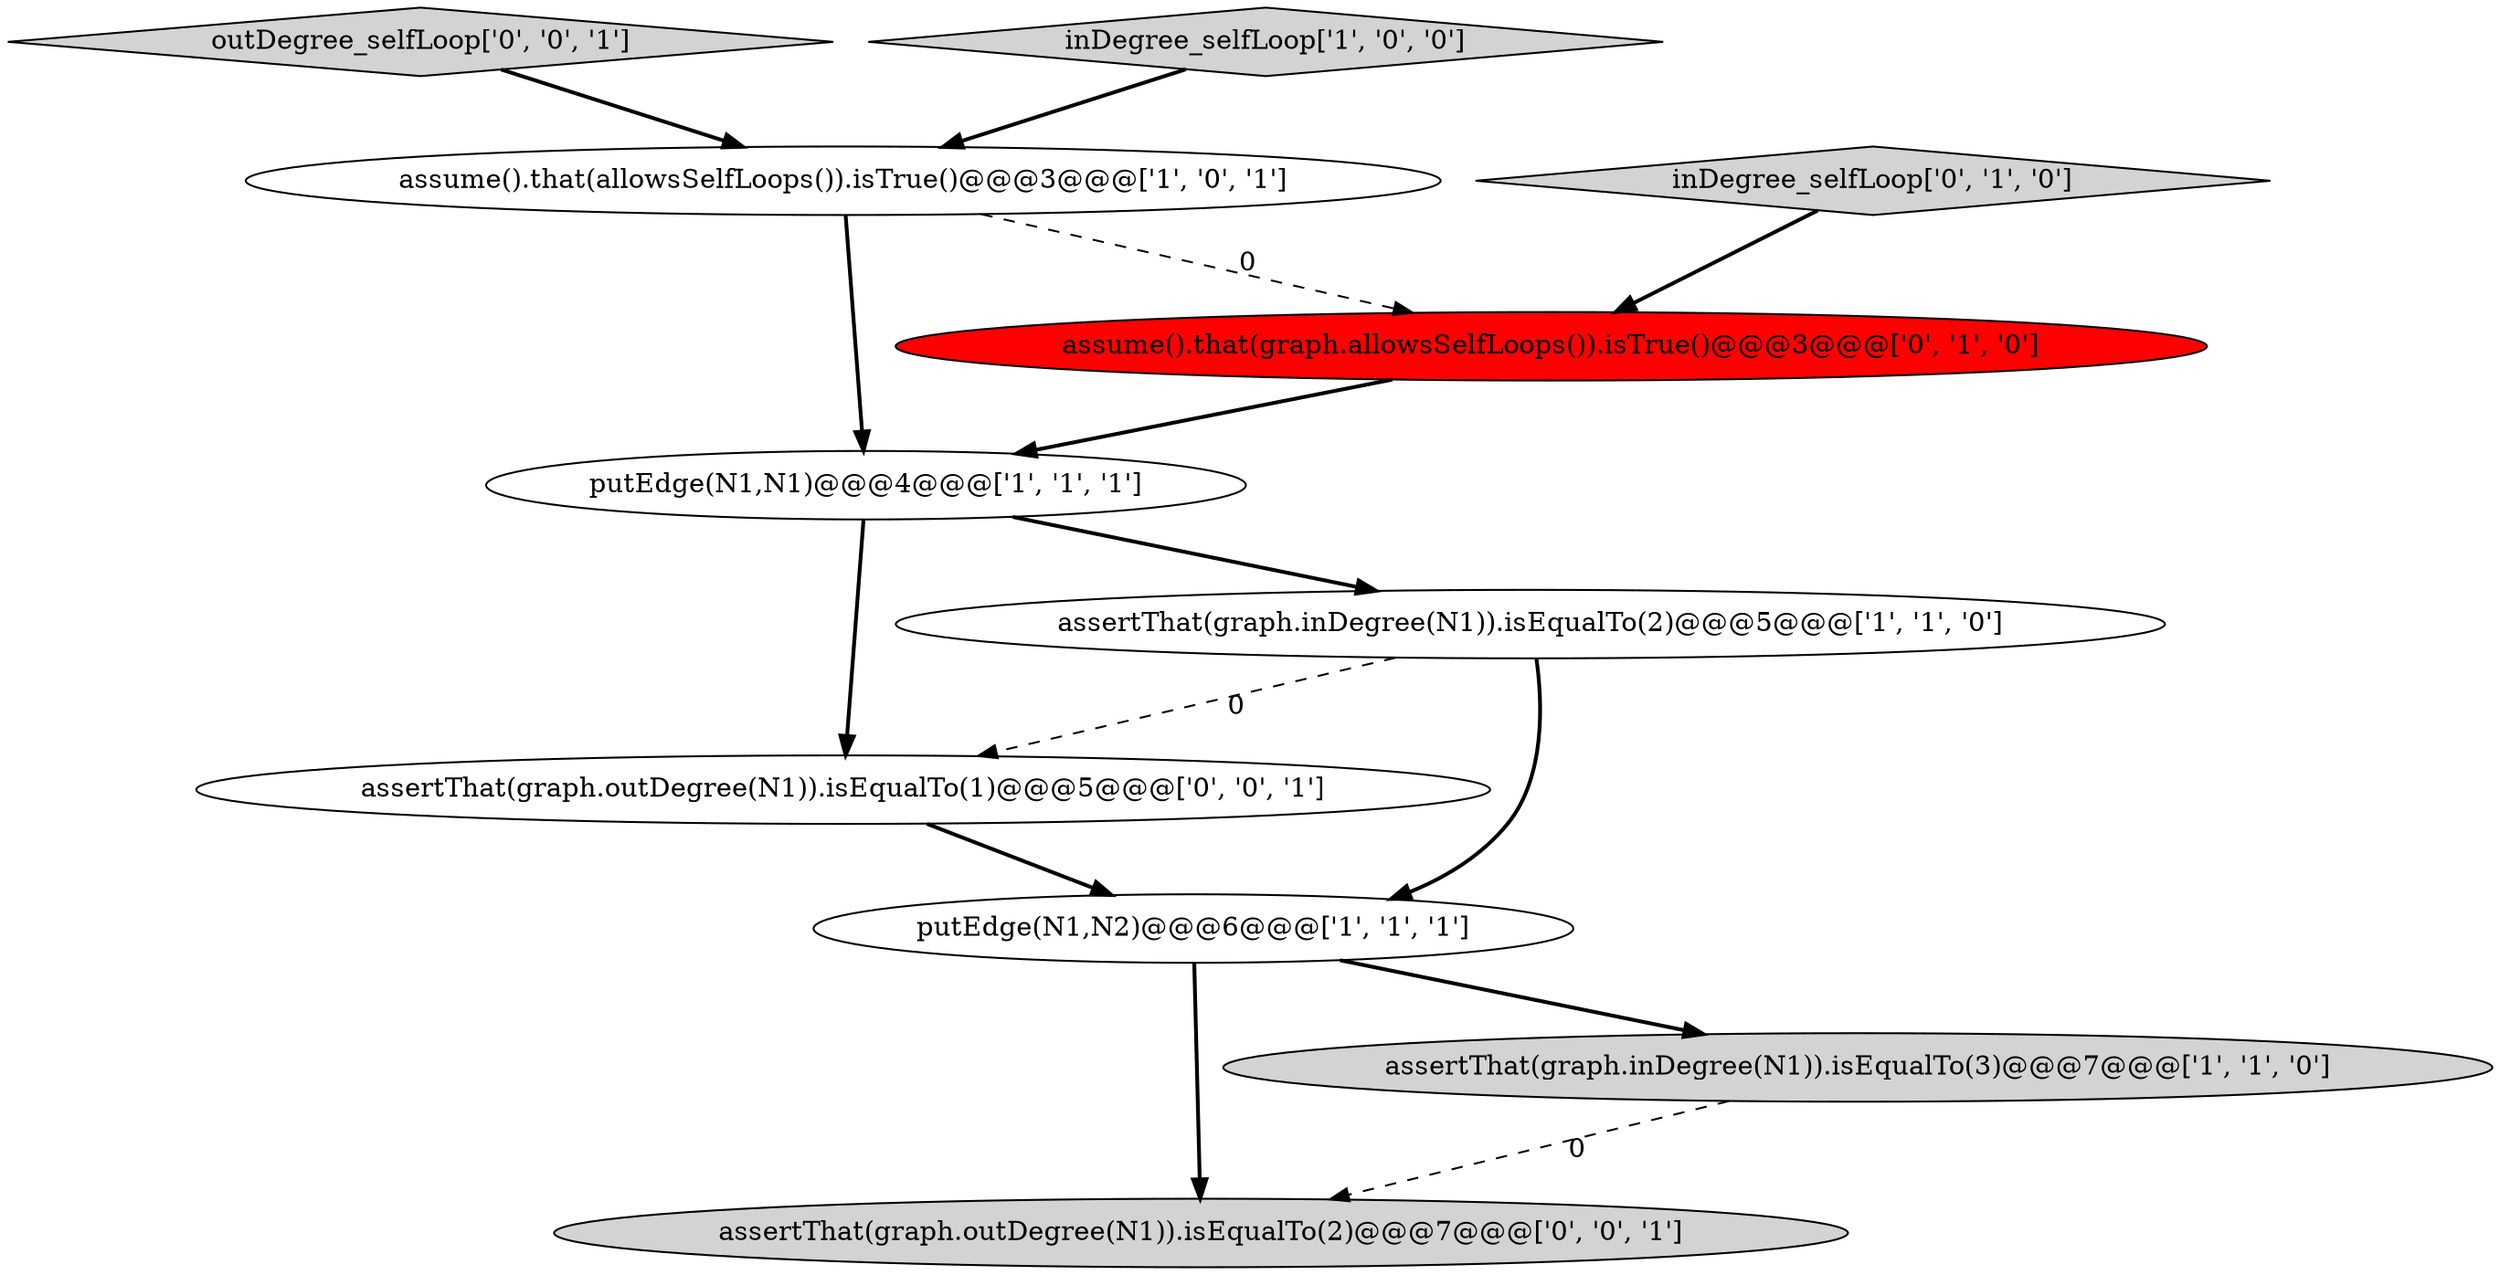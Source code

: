 digraph {
10 [style = filled, label = "outDegree_selfLoop['0', '0', '1']", fillcolor = lightgray, shape = diamond image = "AAA0AAABBB3BBB"];
0 [style = filled, label = "inDegree_selfLoop['1', '0', '0']", fillcolor = lightgray, shape = diamond image = "AAA0AAABBB1BBB"];
6 [style = filled, label = "inDegree_selfLoop['0', '1', '0']", fillcolor = lightgray, shape = diamond image = "AAA0AAABBB2BBB"];
7 [style = filled, label = "assume().that(graph.allowsSelfLoops()).isTrue()@@@3@@@['0', '1', '0']", fillcolor = red, shape = ellipse image = "AAA1AAABBB2BBB"];
5 [style = filled, label = "putEdge(N1,N2)@@@6@@@['1', '1', '1']", fillcolor = white, shape = ellipse image = "AAA0AAABBB1BBB"];
9 [style = filled, label = "assertThat(graph.outDegree(N1)).isEqualTo(2)@@@7@@@['0', '0', '1']", fillcolor = lightgray, shape = ellipse image = "AAA0AAABBB3BBB"];
3 [style = filled, label = "assertThat(graph.inDegree(N1)).isEqualTo(3)@@@7@@@['1', '1', '0']", fillcolor = lightgray, shape = ellipse image = "AAA0AAABBB1BBB"];
1 [style = filled, label = "putEdge(N1,N1)@@@4@@@['1', '1', '1']", fillcolor = white, shape = ellipse image = "AAA0AAABBB1BBB"];
8 [style = filled, label = "assertThat(graph.outDegree(N1)).isEqualTo(1)@@@5@@@['0', '0', '1']", fillcolor = white, shape = ellipse image = "AAA0AAABBB3BBB"];
4 [style = filled, label = "assume().that(allowsSelfLoops()).isTrue()@@@3@@@['1', '0', '1']", fillcolor = white, shape = ellipse image = "AAA0AAABBB1BBB"];
2 [style = filled, label = "assertThat(graph.inDegree(N1)).isEqualTo(2)@@@5@@@['1', '1', '0']", fillcolor = white, shape = ellipse image = "AAA0AAABBB1BBB"];
5->3 [style = bold, label=""];
1->2 [style = bold, label=""];
4->1 [style = bold, label=""];
7->1 [style = bold, label=""];
1->8 [style = bold, label=""];
6->7 [style = bold, label=""];
8->5 [style = bold, label=""];
5->9 [style = bold, label=""];
3->9 [style = dashed, label="0"];
0->4 [style = bold, label=""];
4->7 [style = dashed, label="0"];
2->8 [style = dashed, label="0"];
2->5 [style = bold, label=""];
10->4 [style = bold, label=""];
}
